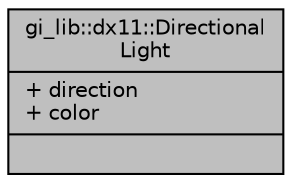 digraph "gi_lib::dx11::DirectionalLight"
{
  edge [fontname="Helvetica",fontsize="10",labelfontname="Helvetica",labelfontsize="10"];
  node [fontname="Helvetica",fontsize="10",shape=record];
  Node1 [label="{gi_lib::dx11::Directional\lLight\n|+ direction\l+ color\l|}",height=0.2,width=0.4,color="black", fillcolor="grey75", style="filled", fontcolor="black"];
}
